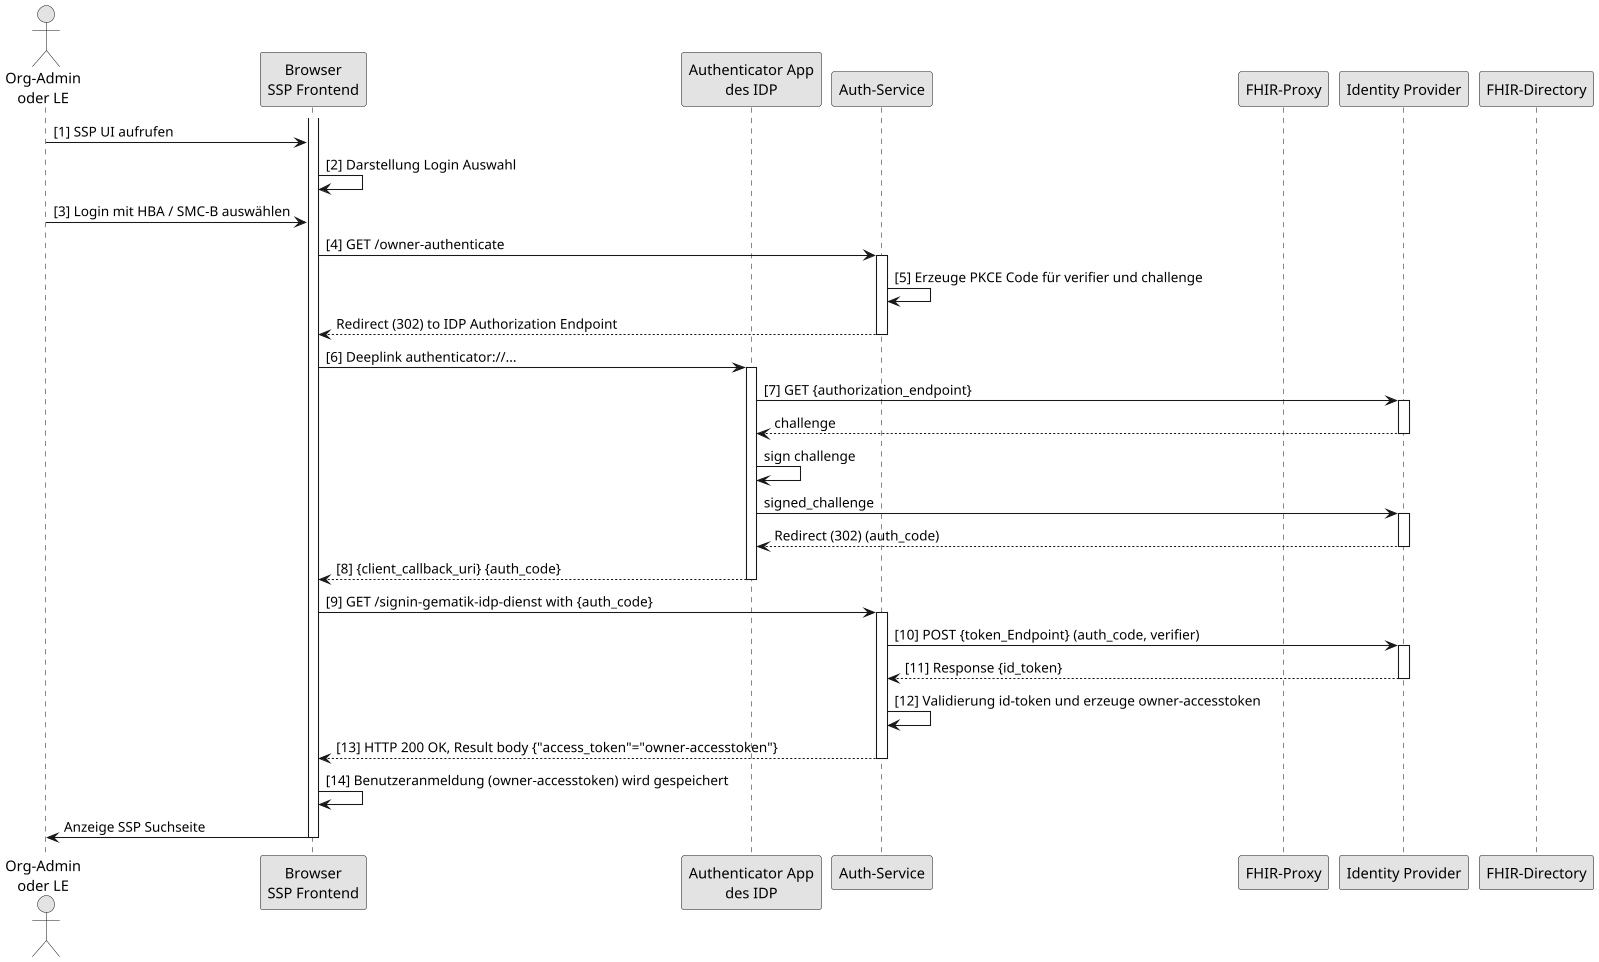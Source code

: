 @startuml

skinparam dpi 100
skinparam WrapWidth 200
skinparam monochrome true

'title "FHIR-Directory, Sequenzdiagram SSP Authenticate mit Smartcard'
actor o as "Org-Admin\noder LE"
participant cl as "Browser\nSSP Frontend"
participant aa as "Authenticator App\ndes IDP"
participant au as "Auth-Service"
participant fp as "FHIR-Proxy"
participant idp as "Identity Provider"
participant fd as "FHIR-Directory"

activate cl
o -> cl: [1] SSP UI aufrufen
cl -> cl: [2] Darstellung Login Auswahl
o -> cl: [3] Login mit HBA / SMC-B auswählen


cl -> au: [4] GET /owner-authenticate
activate au
au -> au: [5] Erzeuge PKCE Code für verifier und challenge
au --> cl: Redirect (302) to IDP Authorization Endpoint
deactivate au
cl -> aa: [6] Deeplink authenticator://...
activate aa

aa -> idp: [7] GET {authorization_endpoint}
activate idp
idp --> aa: challenge
deactivate idp
aa -> aa: sign challenge
aa-> idp: signed_challenge
activate idp
idp --> aa: Redirect (302) (auth_code)
deactivate idp
aa --> cl: [8] {client_callback_uri} {auth_code}
deactivate aa

cl -> au: [9] GET /signin-gematik-idp-dienst with {auth_code}
activate au
au -> idp: [10] POST {token_Endpoint} (auth_code, verifier)
activate idp
idp --> au: [11] Response {id_token}
deactivate idp

au -> au: [12] Validierung id-token und erzeuge owner-accesstoken
au --> cl: [13] HTTP 200 OK, Result body {"access_token"="owner-accesstoken"}
deactivate au

cl -> cl: [14] Benutzeranmeldung (owner-accesstoken) wird gespeichert
cl -> o: Anzeige SSP Suchseite

deactivate cl

@enduml
